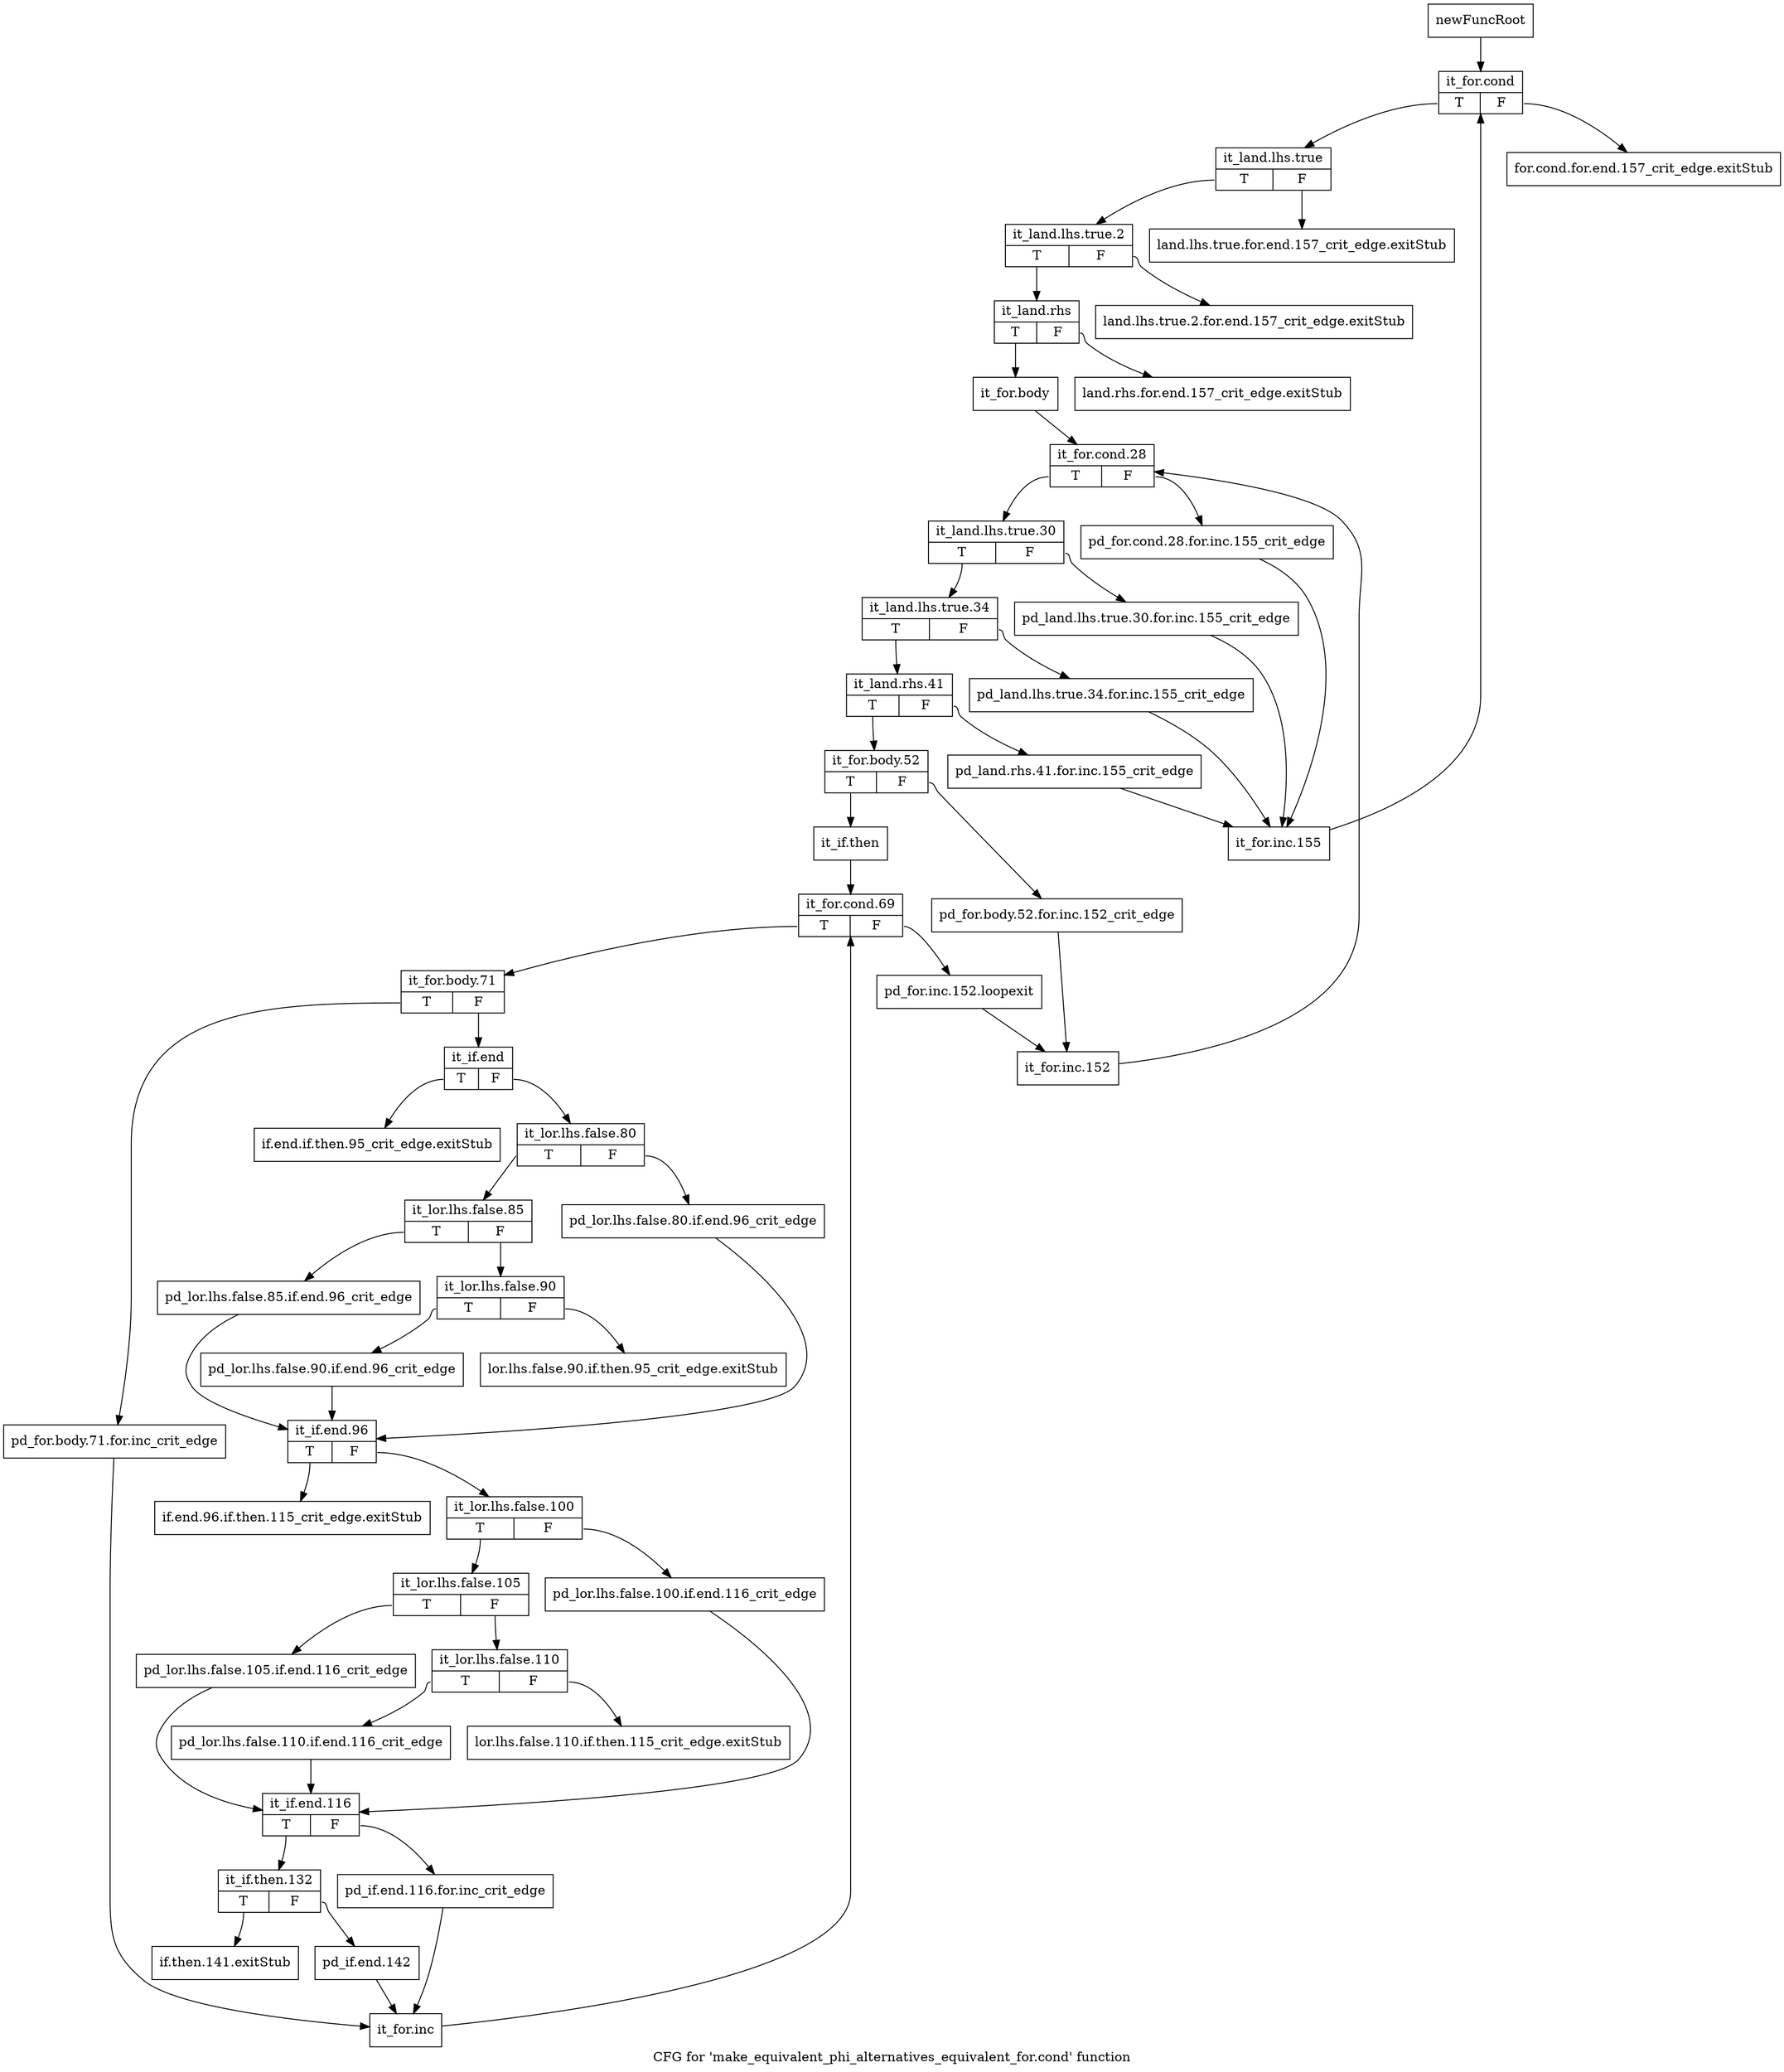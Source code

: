 digraph "CFG for 'make_equivalent_phi_alternatives_equivalent_for.cond' function" {
	label="CFG for 'make_equivalent_phi_alternatives_equivalent_for.cond' function";

	Node0xc2f5ce0 [shape=record,label="{newFuncRoot}"];
	Node0xc2f5ce0 -> Node0xc2ff0e0;
	Node0xc2fee10 [shape=record,label="{for.cond.for.end.157_crit_edge.exitStub}"];
	Node0xc2fee60 [shape=record,label="{land.lhs.true.for.end.157_crit_edge.exitStub}"];
	Node0xc2feeb0 [shape=record,label="{land.lhs.true.2.for.end.157_crit_edge.exitStub}"];
	Node0xc2fef00 [shape=record,label="{land.rhs.for.end.157_crit_edge.exitStub}"];
	Node0xc2fef50 [shape=record,label="{if.end.if.then.95_crit_edge.exitStub}"];
	Node0xc2fefa0 [shape=record,label="{lor.lhs.false.90.if.then.95_crit_edge.exitStub}"];
	Node0xc2feff0 [shape=record,label="{if.end.96.if.then.115_crit_edge.exitStub}"];
	Node0xc2ff040 [shape=record,label="{lor.lhs.false.110.if.then.115_crit_edge.exitStub}"];
	Node0xc2ff090 [shape=record,label="{if.then.141.exitStub}"];
	Node0xc2ff0e0 [shape=record,label="{it_for.cond|{<s0>T|<s1>F}}"];
	Node0xc2ff0e0:s0 -> Node0xc2ff130;
	Node0xc2ff0e0:s1 -> Node0xc2fee10;
	Node0xc2ff130 [shape=record,label="{it_land.lhs.true|{<s0>T|<s1>F}}"];
	Node0xc2ff130:s0 -> Node0xc2ff180;
	Node0xc2ff130:s1 -> Node0xc2fee60;
	Node0xc2ff180 [shape=record,label="{it_land.lhs.true.2|{<s0>T|<s1>F}}"];
	Node0xc2ff180:s0 -> Node0xc2ff1d0;
	Node0xc2ff180:s1 -> Node0xc2feeb0;
	Node0xc2ff1d0 [shape=record,label="{it_land.rhs|{<s0>T|<s1>F}}"];
	Node0xc2ff1d0:s0 -> Node0xc2ff220;
	Node0xc2ff1d0:s1 -> Node0xc2fef00;
	Node0xc2ff220 [shape=record,label="{it_for.body}"];
	Node0xc2ff220 -> Node0xc2ff270;
	Node0xc2ff270 [shape=record,label="{it_for.cond.28|{<s0>T|<s1>F}}"];
	Node0xc2ff270:s0 -> Node0xc2ff310;
	Node0xc2ff270:s1 -> Node0xc2ff2c0;
	Node0xc2ff2c0 [shape=record,label="{pd_for.cond.28.for.inc.155_crit_edge}"];
	Node0xc2ff2c0 -> Node0xc2ff4f0;
	Node0xc2ff310 [shape=record,label="{it_land.lhs.true.30|{<s0>T|<s1>F}}"];
	Node0xc2ff310:s0 -> Node0xc2ff3b0;
	Node0xc2ff310:s1 -> Node0xc2ff360;
	Node0xc2ff360 [shape=record,label="{pd_land.lhs.true.30.for.inc.155_crit_edge}"];
	Node0xc2ff360 -> Node0xc2ff4f0;
	Node0xc2ff3b0 [shape=record,label="{it_land.lhs.true.34|{<s0>T|<s1>F}}"];
	Node0xc2ff3b0:s0 -> Node0xc2ff450;
	Node0xc2ff3b0:s1 -> Node0xc2ff400;
	Node0xc2ff400 [shape=record,label="{pd_land.lhs.true.34.for.inc.155_crit_edge}"];
	Node0xc2ff400 -> Node0xc2ff4f0;
	Node0xc2ff450 [shape=record,label="{it_land.rhs.41|{<s0>T|<s1>F}}"];
	Node0xc2ff450:s0 -> Node0xc2ff540;
	Node0xc2ff450:s1 -> Node0xc2ff4a0;
	Node0xc2ff4a0 [shape=record,label="{pd_land.rhs.41.for.inc.155_crit_edge}"];
	Node0xc2ff4a0 -> Node0xc2ff4f0;
	Node0xc2ff4f0 [shape=record,label="{it_for.inc.155}"];
	Node0xc2ff4f0 -> Node0xc2ff0e0;
	Node0xc2ff540 [shape=record,label="{it_for.body.52|{<s0>T|<s1>F}}"];
	Node0xc2ff540:s0 -> Node0xc2ff5e0;
	Node0xc2ff540:s1 -> Node0xc2ff590;
	Node0xc2ff590 [shape=record,label="{pd_for.body.52.for.inc.152_crit_edge}"];
	Node0xc2ff590 -> Node0xc2ff6d0;
	Node0xc2ff5e0 [shape=record,label="{it_if.then}"];
	Node0xc2ff5e0 -> Node0xc2ff630;
	Node0xc2ff630 [shape=record,label="{it_for.cond.69|{<s0>T|<s1>F}}"];
	Node0xc2ff630:s0 -> Node0xc2ff720;
	Node0xc2ff630:s1 -> Node0xc2ff680;
	Node0xc2ff680 [shape=record,label="{pd_for.inc.152.loopexit}"];
	Node0xc2ff680 -> Node0xc2ff6d0;
	Node0xc2ff6d0 [shape=record,label="{it_for.inc.152}"];
	Node0xc2ff6d0 -> Node0xc2ff270;
	Node0xc2ff720 [shape=record,label="{it_for.body.71|{<s0>T|<s1>F}}"];
	Node0xc2ff720:s0 -> Node0xc2ffd10;
	Node0xc2ff720:s1 -> Node0xc2ff770;
	Node0xc2ff770 [shape=record,label="{it_if.end|{<s0>T|<s1>F}}"];
	Node0xc2ff770:s0 -> Node0xc2fef50;
	Node0xc2ff770:s1 -> Node0xc2ff7c0;
	Node0xc2ff7c0 [shape=record,label="{it_lor.lhs.false.80|{<s0>T|<s1>F}}"];
	Node0xc2ff7c0:s0 -> Node0xc2ff860;
	Node0xc2ff7c0:s1 -> Node0xc2ff810;
	Node0xc2ff810 [shape=record,label="{pd_lor.lhs.false.80.if.end.96_crit_edge}"];
	Node0xc2ff810 -> Node0xc2ff9a0;
	Node0xc2ff860 [shape=record,label="{it_lor.lhs.false.85|{<s0>T|<s1>F}}"];
	Node0xc2ff860:s0 -> Node0xc2ff950;
	Node0xc2ff860:s1 -> Node0xc2ff8b0;
	Node0xc2ff8b0 [shape=record,label="{it_lor.lhs.false.90|{<s0>T|<s1>F}}"];
	Node0xc2ff8b0:s0 -> Node0xc2ff900;
	Node0xc2ff8b0:s1 -> Node0xc2fefa0;
	Node0xc2ff900 [shape=record,label="{pd_lor.lhs.false.90.if.end.96_crit_edge}"];
	Node0xc2ff900 -> Node0xc2ff9a0;
	Node0xc2ff950 [shape=record,label="{pd_lor.lhs.false.85.if.end.96_crit_edge}"];
	Node0xc2ff950 -> Node0xc2ff9a0;
	Node0xc2ff9a0 [shape=record,label="{it_if.end.96|{<s0>T|<s1>F}}"];
	Node0xc2ff9a0:s0 -> Node0xc2feff0;
	Node0xc2ff9a0:s1 -> Node0xc2ff9f0;
	Node0xc2ff9f0 [shape=record,label="{it_lor.lhs.false.100|{<s0>T|<s1>F}}"];
	Node0xc2ff9f0:s0 -> Node0xc2ffa90;
	Node0xc2ff9f0:s1 -> Node0xc2ffa40;
	Node0xc2ffa40 [shape=record,label="{pd_lor.lhs.false.100.if.end.116_crit_edge}"];
	Node0xc2ffa40 -> Node0xc2ffbd0;
	Node0xc2ffa90 [shape=record,label="{it_lor.lhs.false.105|{<s0>T|<s1>F}}"];
	Node0xc2ffa90:s0 -> Node0xc2ffb80;
	Node0xc2ffa90:s1 -> Node0xc2ffae0;
	Node0xc2ffae0 [shape=record,label="{it_lor.lhs.false.110|{<s0>T|<s1>F}}"];
	Node0xc2ffae0:s0 -> Node0xc2ffb30;
	Node0xc2ffae0:s1 -> Node0xc2ff040;
	Node0xc2ffb30 [shape=record,label="{pd_lor.lhs.false.110.if.end.116_crit_edge}"];
	Node0xc2ffb30 -> Node0xc2ffbd0;
	Node0xc2ffb80 [shape=record,label="{pd_lor.lhs.false.105.if.end.116_crit_edge}"];
	Node0xc2ffb80 -> Node0xc2ffbd0;
	Node0xc2ffbd0 [shape=record,label="{it_if.end.116|{<s0>T|<s1>F}}"];
	Node0xc2ffbd0:s0 -> Node0xc2ffc70;
	Node0xc2ffbd0:s1 -> Node0xc2ffc20;
	Node0xc2ffc20 [shape=record,label="{pd_if.end.116.for.inc_crit_edge}"];
	Node0xc2ffc20 -> Node0xc2ffd60;
	Node0xc2ffc70 [shape=record,label="{it_if.then.132|{<s0>T|<s1>F}}"];
	Node0xc2ffc70:s0 -> Node0xc2ff090;
	Node0xc2ffc70:s1 -> Node0xc2ffcc0;
	Node0xc2ffcc0 [shape=record,label="{pd_if.end.142}"];
	Node0xc2ffcc0 -> Node0xc2ffd60;
	Node0xc2ffd10 [shape=record,label="{pd_for.body.71.for.inc_crit_edge}"];
	Node0xc2ffd10 -> Node0xc2ffd60;
	Node0xc2ffd60 [shape=record,label="{it_for.inc}"];
	Node0xc2ffd60 -> Node0xc2ff630;
}
